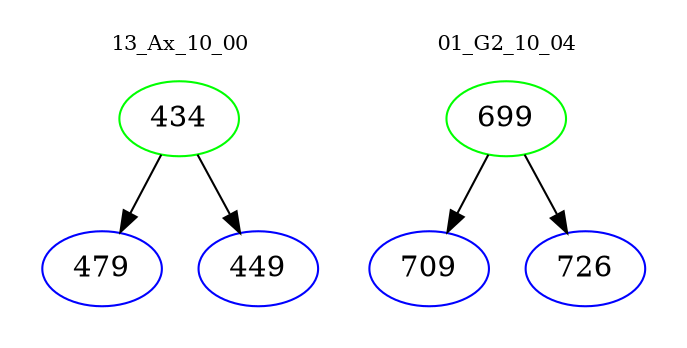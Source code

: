 digraph{
subgraph cluster_0 {
color = white
label = "13_Ax_10_00";
fontsize=10;
T0_434 [label="434", color="green"]
T0_434 -> T0_479 [color="black"]
T0_479 [label="479", color="blue"]
T0_434 -> T0_449 [color="black"]
T0_449 [label="449", color="blue"]
}
subgraph cluster_1 {
color = white
label = "01_G2_10_04";
fontsize=10;
T1_699 [label="699", color="green"]
T1_699 -> T1_709 [color="black"]
T1_709 [label="709", color="blue"]
T1_699 -> T1_726 [color="black"]
T1_726 [label="726", color="blue"]
}
}

